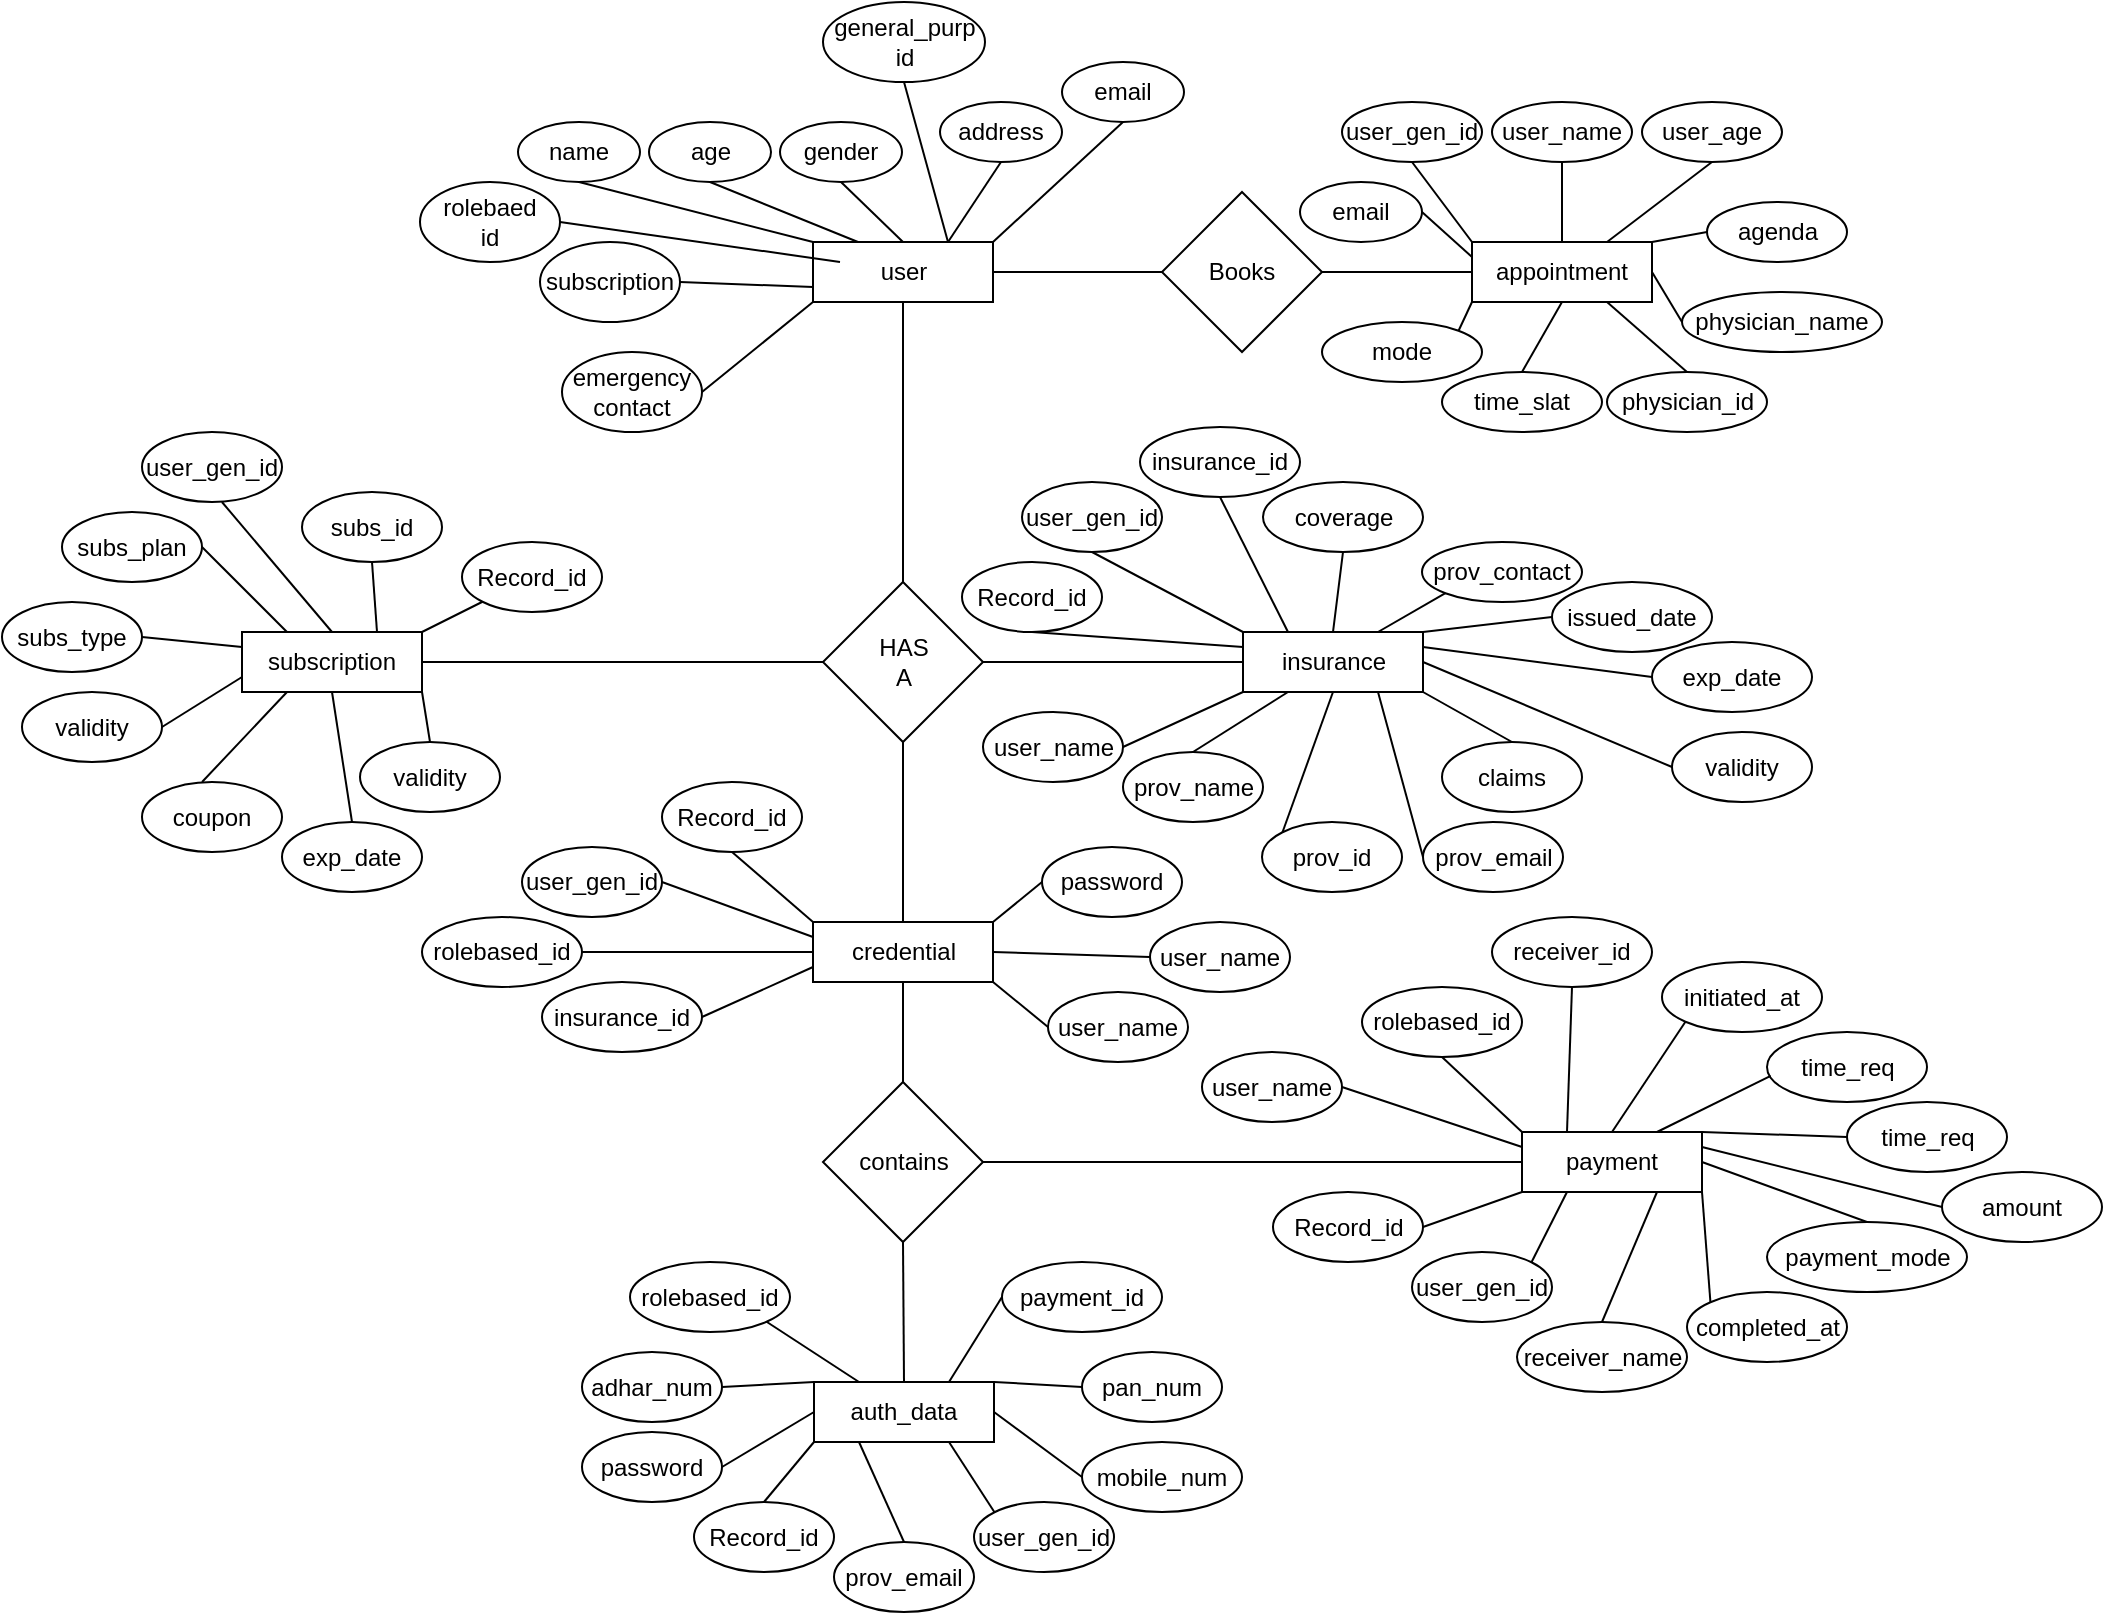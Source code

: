 <mxfile version="24.9.3">
  <diagram name="Page-1" id="wnFLdRmqYCi8qRwHGo1O">
    <mxGraphModel dx="367" dy="197" grid="1" gridSize="10" guides="1" tooltips="1" connect="1" arrows="1" fold="1" page="1" pageScale="1" pageWidth="2339" pageHeight="3300" math="0" shadow="0">
      <root>
        <mxCell id="0" />
        <mxCell id="1" parent="0" />
        <mxCell id="6a3Cd45cJa1MGzQEdIav-1" value="user" style="rounded=0;whiteSpace=wrap;html=1;" parent="1" vertex="1">
          <mxGeometry x="1035.5" y="480" width="90" height="30" as="geometry" />
        </mxCell>
        <mxCell id="6a3Cd45cJa1MGzQEdIav-2" value="credential" style="rounded=0;whiteSpace=wrap;html=1;" parent="1" vertex="1">
          <mxGeometry x="1035.5" y="820" width="90" height="30" as="geometry" />
        </mxCell>
        <mxCell id="6a3Cd45cJa1MGzQEdIav-3" value="insurance" style="rounded=0;whiteSpace=wrap;html=1;" parent="1" vertex="1">
          <mxGeometry x="1250.5" y="675" width="90" height="30" as="geometry" />
        </mxCell>
        <mxCell id="6a3Cd45cJa1MGzQEdIav-4" value="subscription" style="rounded=0;whiteSpace=wrap;html=1;" parent="1" vertex="1">
          <mxGeometry x="750" y="675" width="90" height="30" as="geometry" />
        </mxCell>
        <mxCell id="6a3Cd45cJa1MGzQEdIav-6" value="auth_data" style="rounded=0;whiteSpace=wrap;html=1;" parent="1" vertex="1">
          <mxGeometry x="1036" y="1050" width="90" height="30" as="geometry" />
        </mxCell>
        <mxCell id="6a3Cd45cJa1MGzQEdIav-11" value="appointment" style="rounded=0;whiteSpace=wrap;html=1;" parent="1" vertex="1">
          <mxGeometry x="1365" y="480" width="90" height="30" as="geometry" />
        </mxCell>
        <mxCell id="6a3Cd45cJa1MGzQEdIav-13" value="payment" style="rounded=0;whiteSpace=wrap;html=1;" parent="1" vertex="1">
          <mxGeometry x="1390" y="925" width="90" height="30" as="geometry" />
        </mxCell>
        <mxCell id="6a3Cd45cJa1MGzQEdIav-20" value="name" style="ellipse;whiteSpace=wrap;html=1;" parent="1" vertex="1">
          <mxGeometry x="888" y="420" width="61" height="30" as="geometry" />
        </mxCell>
        <mxCell id="6a3Cd45cJa1MGzQEdIav-21" value="age" style="ellipse;whiteSpace=wrap;html=1;" parent="1" vertex="1">
          <mxGeometry x="953.5" y="420" width="61" height="30" as="geometry" />
        </mxCell>
        <mxCell id="6a3Cd45cJa1MGzQEdIav-22" value="gender" style="ellipse;whiteSpace=wrap;html=1;" parent="1" vertex="1">
          <mxGeometry x="1019" y="420" width="61" height="30" as="geometry" />
        </mxCell>
        <mxCell id="6a3Cd45cJa1MGzQEdIav-23" value="address" style="ellipse;whiteSpace=wrap;html=1;" parent="1" vertex="1">
          <mxGeometry x="1099" y="410" width="61" height="30" as="geometry" />
        </mxCell>
        <mxCell id="6a3Cd45cJa1MGzQEdIav-24" value="" style="endArrow=none;html=1;rounded=0;entryX=0.5;entryY=1;entryDx=0;entryDy=0;exitX=0;exitY=0;exitDx=0;exitDy=0;" parent="1" source="6a3Cd45cJa1MGzQEdIav-1" target="6a3Cd45cJa1MGzQEdIav-20" edge="1">
          <mxGeometry width="50" height="50" relative="1" as="geometry">
            <mxPoint x="959" y="480" as="sourcePoint" />
            <mxPoint x="1009" y="430" as="targetPoint" />
          </mxGeometry>
        </mxCell>
        <mxCell id="6a3Cd45cJa1MGzQEdIav-25" value="" style="endArrow=none;html=1;rounded=0;entryX=0.5;entryY=1;entryDx=0;entryDy=0;exitX=0.25;exitY=0;exitDx=0;exitDy=0;" parent="1" source="6a3Cd45cJa1MGzQEdIav-1" target="6a3Cd45cJa1MGzQEdIav-21" edge="1">
          <mxGeometry width="50" height="50" relative="1" as="geometry">
            <mxPoint x="1059" y="490" as="sourcePoint" />
            <mxPoint x="970" y="410" as="targetPoint" />
          </mxGeometry>
        </mxCell>
        <mxCell id="6a3Cd45cJa1MGzQEdIav-26" value="" style="endArrow=none;html=1;rounded=0;entryX=0.5;entryY=1;entryDx=0;entryDy=0;exitX=0.5;exitY=0;exitDx=0;exitDy=0;" parent="1" source="6a3Cd45cJa1MGzQEdIav-1" target="6a3Cd45cJa1MGzQEdIav-22" edge="1">
          <mxGeometry width="50" height="50" relative="1" as="geometry">
            <mxPoint x="1082" y="490" as="sourcePoint" />
            <mxPoint x="1040" y="410" as="targetPoint" />
          </mxGeometry>
        </mxCell>
        <mxCell id="6a3Cd45cJa1MGzQEdIav-27" value="" style="endArrow=none;html=1;rounded=0;entryX=0.5;entryY=1;entryDx=0;entryDy=0;exitX=0.75;exitY=0;exitDx=0;exitDy=0;" parent="1" source="6a3Cd45cJa1MGzQEdIav-1" target="6a3Cd45cJa1MGzQEdIav-23" edge="1">
          <mxGeometry width="50" height="50" relative="1" as="geometry">
            <mxPoint x="1104" y="490" as="sourcePoint" />
            <mxPoint x="1110" y="410" as="targetPoint" />
          </mxGeometry>
        </mxCell>
        <mxCell id="6a3Cd45cJa1MGzQEdIav-28" value="email" style="ellipse;whiteSpace=wrap;html=1;" parent="1" vertex="1">
          <mxGeometry x="1160" y="390" width="61" height="30" as="geometry" />
        </mxCell>
        <mxCell id="6a3Cd45cJa1MGzQEdIav-29" value="" style="endArrow=none;html=1;rounded=0;entryX=0.5;entryY=1;entryDx=0;entryDy=0;exitX=1;exitY=0;exitDx=0;exitDy=0;" parent="1" source="6a3Cd45cJa1MGzQEdIav-1" target="6a3Cd45cJa1MGzQEdIav-28" edge="1">
          <mxGeometry width="50" height="50" relative="1" as="geometry">
            <mxPoint x="1127" y="490" as="sourcePoint" />
            <mxPoint x="1180" y="410" as="targetPoint" />
          </mxGeometry>
        </mxCell>
        <mxCell id="6a3Cd45cJa1MGzQEdIav-30" value="rolebaed&lt;div&gt;id&lt;/div&gt;" style="ellipse;whiteSpace=wrap;html=1;" parent="1" vertex="1">
          <mxGeometry x="839" y="450" width="70" height="40" as="geometry" />
        </mxCell>
        <mxCell id="6a3Cd45cJa1MGzQEdIav-31" value="" style="endArrow=none;html=1;rounded=0;entryX=1;entryY=0.5;entryDx=0;entryDy=0;" parent="1" target="6a3Cd45cJa1MGzQEdIav-30" edge="1">
          <mxGeometry width="50" height="50" relative="1" as="geometry">
            <mxPoint x="1049" y="490" as="sourcePoint" />
            <mxPoint x="1010" y="480" as="targetPoint" />
          </mxGeometry>
        </mxCell>
        <mxCell id="6a3Cd45cJa1MGzQEdIav-32" value="subscription" style="ellipse;whiteSpace=wrap;html=1;" parent="1" vertex="1">
          <mxGeometry x="899" y="480" width="70" height="40" as="geometry" />
        </mxCell>
        <mxCell id="6a3Cd45cJa1MGzQEdIav-34" value="" style="endArrow=none;html=1;rounded=0;entryX=1;entryY=0.5;entryDx=0;entryDy=0;exitX=0;exitY=0.75;exitDx=0;exitDy=0;" parent="1" source="6a3Cd45cJa1MGzQEdIav-1" target="6a3Cd45cJa1MGzQEdIav-32" edge="1">
          <mxGeometry width="50" height="50" relative="1" as="geometry">
            <mxPoint x="1059" y="500" as="sourcePoint" />
            <mxPoint x="999" y="500" as="targetPoint" />
          </mxGeometry>
        </mxCell>
        <mxCell id="6a3Cd45cJa1MGzQEdIav-35" value="emergency&lt;div&gt;contact&lt;/div&gt;" style="ellipse;whiteSpace=wrap;html=1;" parent="1" vertex="1">
          <mxGeometry x="910" y="535" width="70" height="40" as="geometry" />
        </mxCell>
        <mxCell id="6a3Cd45cJa1MGzQEdIav-36" value="" style="endArrow=none;html=1;rounded=0;entryX=1;entryY=0.5;entryDx=0;entryDy=0;exitX=0;exitY=1;exitDx=0;exitDy=0;" parent="1" source="6a3Cd45cJa1MGzQEdIav-1" target="6a3Cd45cJa1MGzQEdIav-35" edge="1">
          <mxGeometry width="50" height="50" relative="1" as="geometry">
            <mxPoint x="1050" y="603" as="sourcePoint" />
            <mxPoint x="980" y="640" as="targetPoint" />
          </mxGeometry>
        </mxCell>
        <mxCell id="6a3Cd45cJa1MGzQEdIav-37" value="general_purp&lt;div&gt;id&lt;/div&gt;" style="ellipse;whiteSpace=wrap;html=1;" parent="1" vertex="1">
          <mxGeometry x="1040.5" y="360" width="81" height="40" as="geometry" />
        </mxCell>
        <mxCell id="6a3Cd45cJa1MGzQEdIav-38" value="" style="endArrow=none;html=1;rounded=0;entryX=0.5;entryY=1;entryDx=0;entryDy=0;exitX=0.75;exitY=0;exitDx=0;exitDy=0;" parent="1" source="6a3Cd45cJa1MGzQEdIav-1" target="6a3Cd45cJa1MGzQEdIav-37" edge="1">
          <mxGeometry width="50" height="50" relative="1" as="geometry">
            <mxPoint x="1127" y="490" as="sourcePoint" />
            <mxPoint x="1188" y="380" as="targetPoint" />
          </mxGeometry>
        </mxCell>
        <mxCell id="Si1KO3qxatz9HyINxb4g-1" value="HAS&lt;div&gt;A&lt;/div&gt;" style="rhombus;whiteSpace=wrap;html=1;" parent="1" vertex="1">
          <mxGeometry x="1040.5" y="650" width="80" height="80" as="geometry" />
        </mxCell>
        <mxCell id="Si1KO3qxatz9HyINxb4g-3" value="" style="endArrow=none;html=1;rounded=0;entryX=0.5;entryY=0;entryDx=0;entryDy=0;exitX=0.5;exitY=1;exitDx=0;exitDy=0;" parent="1" source="6a3Cd45cJa1MGzQEdIav-1" target="Si1KO3qxatz9HyINxb4g-1" edge="1">
          <mxGeometry width="50" height="50" relative="1" as="geometry">
            <mxPoint x="1050" y="610" as="sourcePoint" />
            <mxPoint x="1020" y="640" as="targetPoint" />
          </mxGeometry>
        </mxCell>
        <mxCell id="Si1KO3qxatz9HyINxb4g-5" value="" style="endArrow=none;html=1;rounded=0;exitX=0.5;exitY=1;exitDx=0;exitDy=0;entryX=0.5;entryY=0;entryDx=0;entryDy=0;" parent="1" source="Si1KO3qxatz9HyINxb4g-1" target="6a3Cd45cJa1MGzQEdIav-2" edge="1">
          <mxGeometry width="50" height="50" relative="1" as="geometry">
            <mxPoint x="1091" y="610" as="sourcePoint" />
            <mxPoint x="1091" y="740" as="targetPoint" />
          </mxGeometry>
        </mxCell>
        <mxCell id="Si1KO3qxatz9HyINxb4g-6" value="Record_id" style="ellipse;whiteSpace=wrap;html=1;" parent="1" vertex="1">
          <mxGeometry x="960" y="750" width="70" height="35" as="geometry" />
        </mxCell>
        <mxCell id="Si1KO3qxatz9HyINxb4g-7" value="user_gen_id" style="ellipse;whiteSpace=wrap;html=1;" parent="1" vertex="1">
          <mxGeometry x="890" y="782.5" width="70" height="35" as="geometry" />
        </mxCell>
        <mxCell id="Si1KO3qxatz9HyINxb4g-8" value="rolebased_id" style="ellipse;whiteSpace=wrap;html=1;" parent="1" vertex="1">
          <mxGeometry x="840" y="817.5" width="80" height="35" as="geometry" />
        </mxCell>
        <mxCell id="Si1KO3qxatz9HyINxb4g-9" value="insurance_id" style="ellipse;whiteSpace=wrap;html=1;" parent="1" vertex="1">
          <mxGeometry x="900" y="850" width="80" height="35" as="geometry" />
        </mxCell>
        <mxCell id="Si1KO3qxatz9HyINxb4g-10" value="" style="endArrow=none;html=1;rounded=0;exitX=0;exitY=0;exitDx=0;exitDy=0;entryX=0.5;entryY=1;entryDx=0;entryDy=0;" parent="1" source="6a3Cd45cJa1MGzQEdIav-2" target="Si1KO3qxatz9HyINxb4g-6" edge="1">
          <mxGeometry width="50" height="50" relative="1" as="geometry">
            <mxPoint x="1000" y="780" as="sourcePoint" />
            <mxPoint x="1000" y="750" as="targetPoint" />
          </mxGeometry>
        </mxCell>
        <mxCell id="Si1KO3qxatz9HyINxb4g-11" value="" style="endArrow=none;html=1;rounded=0;entryX=1;entryY=0.5;entryDx=0;entryDy=0;exitX=0;exitY=0.25;exitDx=0;exitDy=0;" parent="1" source="6a3Cd45cJa1MGzQEdIav-2" target="Si1KO3qxatz9HyINxb4g-7" edge="1">
          <mxGeometry width="50" height="50" relative="1" as="geometry">
            <mxPoint x="1030" y="800" as="sourcePoint" />
            <mxPoint x="970" y="753" as="targetPoint" />
          </mxGeometry>
        </mxCell>
        <mxCell id="Si1KO3qxatz9HyINxb4g-12" value="" style="endArrow=none;html=1;rounded=0;entryX=1;entryY=0.5;entryDx=0;entryDy=0;exitX=0;exitY=0.5;exitDx=0;exitDy=0;" parent="1" source="6a3Cd45cJa1MGzQEdIav-2" target="Si1KO3qxatz9HyINxb4g-8" edge="1">
          <mxGeometry width="50" height="50" relative="1" as="geometry">
            <mxPoint x="1046" y="808" as="sourcePoint" />
            <mxPoint x="970" y="798" as="targetPoint" />
          </mxGeometry>
        </mxCell>
        <mxCell id="Si1KO3qxatz9HyINxb4g-13" value="" style="endArrow=none;html=1;rounded=0;entryX=1;entryY=0.5;entryDx=0;entryDy=0;exitX=0;exitY=0.75;exitDx=0;exitDy=0;" parent="1" source="6a3Cd45cJa1MGzQEdIav-2" target="Si1KO3qxatz9HyINxb4g-9" edge="1">
          <mxGeometry width="50" height="50" relative="1" as="geometry">
            <mxPoint x="1046" y="815" as="sourcePoint" />
            <mxPoint x="980" y="848" as="targetPoint" />
          </mxGeometry>
        </mxCell>
        <mxCell id="Si1KO3qxatz9HyINxb4g-14" value="password" style="ellipse;whiteSpace=wrap;html=1;" parent="1" vertex="1">
          <mxGeometry x="1150" y="782.5" width="70" height="35" as="geometry" />
        </mxCell>
        <mxCell id="Si1KO3qxatz9HyINxb4g-16" value="user_name" style="ellipse;whiteSpace=wrap;html=1;" parent="1" vertex="1">
          <mxGeometry x="1204" y="820" width="70" height="35" as="geometry" />
        </mxCell>
        <mxCell id="Si1KO3qxatz9HyINxb4g-17" value="" style="endArrow=none;html=1;rounded=0;exitX=0;exitY=0.5;exitDx=0;exitDy=0;entryX=1;entryY=0.5;entryDx=0;entryDy=0;" parent="1" source="Si1KO3qxatz9HyINxb4g-16" target="6a3Cd45cJa1MGzQEdIav-2" edge="1">
          <mxGeometry width="50" height="50" relative="1" as="geometry">
            <mxPoint x="1190" y="801" as="sourcePoint" />
            <mxPoint x="1140" y="850" as="targetPoint" />
          </mxGeometry>
        </mxCell>
        <mxCell id="Si1KO3qxatz9HyINxb4g-18" value="user_name" style="ellipse;whiteSpace=wrap;html=1;" parent="1" vertex="1">
          <mxGeometry x="1153" y="855" width="70" height="35" as="geometry" />
        </mxCell>
        <mxCell id="Si1KO3qxatz9HyINxb4g-19" value="" style="endArrow=none;html=1;rounded=0;exitX=0;exitY=0.5;exitDx=0;exitDy=0;entryX=1;entryY=1;entryDx=0;entryDy=0;" parent="1" source="Si1KO3qxatz9HyINxb4g-18" target="6a3Cd45cJa1MGzQEdIav-2" edge="1">
          <mxGeometry width="50" height="50" relative="1" as="geometry">
            <mxPoint x="1184" y="833" as="sourcePoint" />
            <mxPoint x="1120" y="850" as="targetPoint" />
          </mxGeometry>
        </mxCell>
        <mxCell id="Si1KO3qxatz9HyINxb4g-20" value="" style="endArrow=none;html=1;rounded=0;exitX=0;exitY=0.5;exitDx=0;exitDy=0;entryX=1;entryY=0.5;entryDx=0;entryDy=0;" parent="1" source="6a3Cd45cJa1MGzQEdIav-3" target="Si1KO3qxatz9HyINxb4g-1" edge="1">
          <mxGeometry width="50" height="50" relative="1" as="geometry">
            <mxPoint x="1171" y="781" as="sourcePoint" />
            <mxPoint x="1136" y="800" as="targetPoint" />
          </mxGeometry>
        </mxCell>
        <mxCell id="Si1KO3qxatz9HyINxb4g-21" value="" style="endArrow=none;html=1;rounded=0;exitX=0;exitY=0.5;exitDx=0;exitDy=0;entryX=1;entryY=0;entryDx=0;entryDy=0;" parent="1" source="Si1KO3qxatz9HyINxb4g-14" target="6a3Cd45cJa1MGzQEdIav-2" edge="1">
          <mxGeometry width="50" height="50" relative="1" as="geometry">
            <mxPoint x="1198" y="848" as="sourcePoint" />
            <mxPoint x="1140" y="835" as="targetPoint" />
          </mxGeometry>
        </mxCell>
        <mxCell id="Si1KO3qxatz9HyINxb4g-22" value="Record_id" style="ellipse;whiteSpace=wrap;html=1;" parent="1" vertex="1">
          <mxGeometry x="1110" y="640" width="70" height="35" as="geometry" />
        </mxCell>
        <mxCell id="Si1KO3qxatz9HyINxb4g-23" value="user_gen_id" style="ellipse;whiteSpace=wrap;html=1;" parent="1" vertex="1">
          <mxGeometry x="1140" y="600" width="70" height="35" as="geometry" />
        </mxCell>
        <mxCell id="Si1KO3qxatz9HyINxb4g-24" value="insurance_id" style="ellipse;whiteSpace=wrap;html=1;" parent="1" vertex="1">
          <mxGeometry x="1199" y="572.5" width="80" height="35" as="geometry" />
        </mxCell>
        <mxCell id="Si1KO3qxatz9HyINxb4g-25" value="" style="endArrow=none;html=1;rounded=0;exitX=0;exitY=0.25;exitDx=0;exitDy=0;entryX=0.5;entryY=1;entryDx=0;entryDy=0;" parent="1" source="6a3Cd45cJa1MGzQEdIav-3" target="Si1KO3qxatz9HyINxb4g-22" edge="1">
          <mxGeometry width="50" height="50" relative="1" as="geometry">
            <mxPoint x="1210" y="700" as="sourcePoint" />
            <mxPoint x="1131" y="700" as="targetPoint" />
          </mxGeometry>
        </mxCell>
        <mxCell id="Si1KO3qxatz9HyINxb4g-26" value="" style="endArrow=none;html=1;rounded=0;exitX=0;exitY=0;exitDx=0;exitDy=0;entryX=0.5;entryY=1;entryDx=0;entryDy=0;" parent="1" source="6a3Cd45cJa1MGzQEdIav-3" target="Si1KO3qxatz9HyINxb4g-23" edge="1">
          <mxGeometry width="50" height="50" relative="1" as="geometry">
            <mxPoint x="1210" y="685" as="sourcePoint" />
            <mxPoint x="1175" y="658" as="targetPoint" />
          </mxGeometry>
        </mxCell>
        <mxCell id="Si1KO3qxatz9HyINxb4g-27" value="" style="endArrow=none;html=1;rounded=0;exitX=0.25;exitY=0;exitDx=0;exitDy=0;entryX=0.5;entryY=1;entryDx=0;entryDy=0;" parent="1" source="6a3Cd45cJa1MGzQEdIav-3" target="Si1KO3qxatz9HyINxb4g-24" edge="1">
          <mxGeometry width="50" height="50" relative="1" as="geometry">
            <mxPoint x="1233" y="685" as="sourcePoint" />
            <mxPoint x="1225" y="625" as="targetPoint" />
          </mxGeometry>
        </mxCell>
        <mxCell id="Si1KO3qxatz9HyINxb4g-28" value="user_name" style="ellipse;whiteSpace=wrap;html=1;" parent="1" vertex="1">
          <mxGeometry x="1120.5" y="715" width="70" height="35" as="geometry" />
        </mxCell>
        <mxCell id="Si1KO3qxatz9HyINxb4g-29" value="" style="endArrow=none;html=1;rounded=0;exitX=1;exitY=0.5;exitDx=0;exitDy=0;entryX=0;entryY=1;entryDx=0;entryDy=0;" parent="1" source="Si1KO3qxatz9HyINxb4g-28" target="6a3Cd45cJa1MGzQEdIav-3" edge="1">
          <mxGeometry width="50" height="50" relative="1" as="geometry">
            <mxPoint x="1255" y="685" as="sourcePoint" />
            <mxPoint x="1289" y="595" as="targetPoint" />
          </mxGeometry>
        </mxCell>
        <mxCell id="Si1KO3qxatz9HyINxb4g-30" value="prov_name" style="ellipse;whiteSpace=wrap;html=1;" parent="1" vertex="1">
          <mxGeometry x="1190.5" y="735" width="70" height="35" as="geometry" />
        </mxCell>
        <mxCell id="Si1KO3qxatz9HyINxb4g-31" value="prov_id" style="ellipse;whiteSpace=wrap;html=1;" parent="1" vertex="1">
          <mxGeometry x="1260" y="770" width="70" height="35" as="geometry" />
        </mxCell>
        <mxCell id="Si1KO3qxatz9HyINxb4g-32" value="" style="endArrow=none;html=1;rounded=0;exitX=0.5;exitY=0;exitDx=0;exitDy=0;entryX=0.25;entryY=1;entryDx=0;entryDy=0;" parent="1" source="Si1KO3qxatz9HyINxb4g-30" target="6a3Cd45cJa1MGzQEdIav-3" edge="1">
          <mxGeometry width="50" height="50" relative="1" as="geometry">
            <mxPoint x="1201" y="743" as="sourcePoint" />
            <mxPoint x="1210" y="715" as="targetPoint" />
          </mxGeometry>
        </mxCell>
        <mxCell id="Si1KO3qxatz9HyINxb4g-33" value="" style="endArrow=none;html=1;rounded=0;exitX=0;exitY=0;exitDx=0;exitDy=0;entryX=0.5;entryY=1;entryDx=0;entryDy=0;" parent="1" source="Si1KO3qxatz9HyINxb4g-31" target="6a3Cd45cJa1MGzQEdIav-3" edge="1">
          <mxGeometry width="50" height="50" relative="1" as="geometry">
            <mxPoint x="1236" y="745" as="sourcePoint" />
            <mxPoint x="1233" y="715" as="targetPoint" />
          </mxGeometry>
        </mxCell>
        <mxCell id="Si1KO3qxatz9HyINxb4g-34" value="coverage" style="ellipse;whiteSpace=wrap;html=1;" parent="1" vertex="1">
          <mxGeometry x="1260.5" y="600" width="80" height="35" as="geometry" />
        </mxCell>
        <mxCell id="Si1KO3qxatz9HyINxb4g-35" value="" style="endArrow=none;html=1;rounded=0;exitX=0.5;exitY=0;exitDx=0;exitDy=0;entryX=0.5;entryY=1;entryDx=0;entryDy=0;" parent="1" source="6a3Cd45cJa1MGzQEdIav-3" target="Si1KO3qxatz9HyINxb4g-34" edge="1">
          <mxGeometry width="50" height="50" relative="1" as="geometry">
            <mxPoint x="1255" y="685" as="sourcePoint" />
            <mxPoint x="1289" y="595" as="targetPoint" />
          </mxGeometry>
        </mxCell>
        <mxCell id="Si1KO3qxatz9HyINxb4g-36" value="prov_contact" style="ellipse;whiteSpace=wrap;html=1;" parent="1" vertex="1">
          <mxGeometry x="1340" y="630" width="80" height="30" as="geometry" />
        </mxCell>
        <mxCell id="Si1KO3qxatz9HyINxb4g-37" value="" style="endArrow=none;html=1;rounded=0;exitX=0.75;exitY=0;exitDx=0;exitDy=0;entryX=0;entryY=1;entryDx=0;entryDy=0;" parent="1" source="6a3Cd45cJa1MGzQEdIav-3" target="Si1KO3qxatz9HyINxb4g-36" edge="1">
          <mxGeometry width="50" height="50" relative="1" as="geometry">
            <mxPoint x="1278" y="685" as="sourcePoint" />
            <mxPoint x="1331" y="625" as="targetPoint" />
          </mxGeometry>
        </mxCell>
        <mxCell id="Si1KO3qxatz9HyINxb4g-38" value="prov_email" style="ellipse;whiteSpace=wrap;html=1;" parent="1" vertex="1">
          <mxGeometry x="1340.5" y="770" width="70" height="35" as="geometry" />
        </mxCell>
        <mxCell id="Si1KO3qxatz9HyINxb4g-39" value="" style="endArrow=none;html=1;rounded=0;exitX=0.75;exitY=1;exitDx=0;exitDy=0;entryX=0;entryY=0.5;entryDx=0;entryDy=0;" parent="1" source="6a3Cd45cJa1MGzQEdIav-3" target="Si1KO3qxatz9HyINxb4g-38" edge="1">
          <mxGeometry width="50" height="50" relative="1" as="geometry">
            <mxPoint x="1300" y="685" as="sourcePoint" />
            <mxPoint x="1340" y="653" as="targetPoint" />
          </mxGeometry>
        </mxCell>
        <mxCell id="Si1KO3qxatz9HyINxb4g-40" value="issued_date" style="ellipse;whiteSpace=wrap;html=1;" parent="1" vertex="1">
          <mxGeometry x="1405" y="650" width="80" height="35" as="geometry" />
        </mxCell>
        <mxCell id="Si1KO3qxatz9HyINxb4g-41" value="exp_date" style="ellipse;whiteSpace=wrap;html=1;" parent="1" vertex="1">
          <mxGeometry x="1455" y="680" width="80" height="35" as="geometry" />
        </mxCell>
        <mxCell id="Si1KO3qxatz9HyINxb4g-42" value="" style="endArrow=none;html=1;rounded=0;exitX=1;exitY=0;exitDx=0;exitDy=0;entryX=0;entryY=0.5;entryDx=0;entryDy=0;" parent="1" source="6a3Cd45cJa1MGzQEdIav-3" target="Si1KO3qxatz9HyINxb4g-40" edge="1">
          <mxGeometry width="50" height="50" relative="1" as="geometry">
            <mxPoint x="1328" y="685" as="sourcePoint" />
            <mxPoint x="1340" y="653" as="targetPoint" />
          </mxGeometry>
        </mxCell>
        <mxCell id="Si1KO3qxatz9HyINxb4g-43" value="" style="endArrow=none;html=1;rounded=0;exitX=1;exitY=0.25;exitDx=0;exitDy=0;entryX=0;entryY=0.5;entryDx=0;entryDy=0;" parent="1" source="6a3Cd45cJa1MGzQEdIav-3" target="Si1KO3qxatz9HyINxb4g-41" edge="1">
          <mxGeometry width="50" height="50" relative="1" as="geometry">
            <mxPoint x="1351" y="685" as="sourcePoint" />
            <mxPoint x="1410" y="678" as="targetPoint" />
          </mxGeometry>
        </mxCell>
        <mxCell id="Si1KO3qxatz9HyINxb4g-44" value="validity" style="ellipse;whiteSpace=wrap;html=1;" parent="1" vertex="1">
          <mxGeometry x="1465" y="725" width="70" height="35" as="geometry" />
        </mxCell>
        <mxCell id="Si1KO3qxatz9HyINxb4g-45" value="" style="endArrow=none;html=1;rounded=0;exitX=1;exitY=0.5;exitDx=0;exitDy=0;entryX=0;entryY=0.5;entryDx=0;entryDy=0;" parent="1" source="6a3Cd45cJa1MGzQEdIav-3" target="Si1KO3qxatz9HyINxb4g-44" edge="1">
          <mxGeometry width="50" height="50" relative="1" as="geometry">
            <mxPoint x="1351" y="693" as="sourcePoint" />
            <mxPoint x="1465" y="708" as="targetPoint" />
          </mxGeometry>
        </mxCell>
        <mxCell id="Si1KO3qxatz9HyINxb4g-46" value="claims" style="ellipse;whiteSpace=wrap;html=1;" parent="1" vertex="1">
          <mxGeometry x="1350" y="730" width="70" height="35" as="geometry" />
        </mxCell>
        <mxCell id="Si1KO3qxatz9HyINxb4g-47" value="" style="endArrow=none;html=1;rounded=0;exitX=1;exitY=1;exitDx=0;exitDy=0;entryX=0.5;entryY=0;entryDx=0;entryDy=0;" parent="1" source="6a3Cd45cJa1MGzQEdIav-3" target="Si1KO3qxatz9HyINxb4g-46" edge="1">
          <mxGeometry width="50" height="50" relative="1" as="geometry">
            <mxPoint x="1351" y="700" as="sourcePoint" />
            <mxPoint x="1475" y="753" as="targetPoint" />
          </mxGeometry>
        </mxCell>
        <mxCell id="Si1KO3qxatz9HyINxb4g-48" value="" style="endArrow=none;html=1;rounded=0;exitX=1;exitY=0.5;exitDx=0;exitDy=0;entryX=0;entryY=0.5;entryDx=0;entryDy=0;" parent="1" source="6a3Cd45cJa1MGzQEdIav-4" target="Si1KO3qxatz9HyINxb4g-1" edge="1">
          <mxGeometry width="50" height="50" relative="1" as="geometry">
            <mxPoint x="1091" y="740" as="sourcePoint" />
            <mxPoint x="1040" y="700" as="targetPoint" />
          </mxGeometry>
        </mxCell>
        <mxCell id="Si1KO3qxatz9HyINxb4g-49" value="Record_id" style="ellipse;whiteSpace=wrap;html=1;" parent="1" vertex="1">
          <mxGeometry x="860" y="630" width="70" height="35" as="geometry" />
        </mxCell>
        <mxCell id="Si1KO3qxatz9HyINxb4g-50" value="" style="endArrow=none;html=1;rounded=0;entryX=1;entryY=0;entryDx=0;entryDy=0;exitX=0;exitY=1;exitDx=0;exitDy=0;" parent="1" source="Si1KO3qxatz9HyINxb4g-49" target="6a3Cd45cJa1MGzQEdIav-4" edge="1">
          <mxGeometry width="50" height="50" relative="1" as="geometry">
            <mxPoint x="1046" y="610" as="sourcePoint" />
            <mxPoint x="1020" y="640" as="targetPoint" />
          </mxGeometry>
        </mxCell>
        <mxCell id="Si1KO3qxatz9HyINxb4g-51" value="subs_id" style="ellipse;whiteSpace=wrap;html=1;" parent="1" vertex="1">
          <mxGeometry x="780" y="605" width="70" height="35" as="geometry" />
        </mxCell>
        <mxCell id="Si1KO3qxatz9HyINxb4g-52" value="" style="endArrow=none;html=1;rounded=0;entryX=0.75;entryY=0;entryDx=0;entryDy=0;exitX=0.5;exitY=1;exitDx=0;exitDy=0;" parent="1" source="Si1KO3qxatz9HyINxb4g-51" target="6a3Cd45cJa1MGzQEdIav-4" edge="1">
          <mxGeometry width="50" height="50" relative="1" as="geometry">
            <mxPoint x="880" y="670" as="sourcePoint" />
            <mxPoint x="850" y="685" as="targetPoint" />
          </mxGeometry>
        </mxCell>
        <mxCell id="Si1KO3qxatz9HyINxb4g-53" value="user_gen_id" style="ellipse;whiteSpace=wrap;html=1;" parent="1" vertex="1">
          <mxGeometry x="700" y="575" width="70" height="35" as="geometry" />
        </mxCell>
        <mxCell id="Si1KO3qxatz9HyINxb4g-54" value="" style="endArrow=none;html=1;rounded=0;entryX=0.5;entryY=0;entryDx=0;entryDy=0;exitX=0.571;exitY=1;exitDx=0;exitDy=0;exitPerimeter=0;" parent="1" source="Si1KO3qxatz9HyINxb4g-53" target="6a3Cd45cJa1MGzQEdIav-4" edge="1">
          <mxGeometry width="50" height="50" relative="1" as="geometry">
            <mxPoint x="825" y="650" as="sourcePoint" />
            <mxPoint x="828" y="685" as="targetPoint" />
          </mxGeometry>
        </mxCell>
        <mxCell id="Si1KO3qxatz9HyINxb4g-55" value="subs_plan" style="ellipse;whiteSpace=wrap;html=1;" parent="1" vertex="1">
          <mxGeometry x="660" y="615" width="70" height="35" as="geometry" />
        </mxCell>
        <mxCell id="Si1KO3qxatz9HyINxb4g-56" value="" style="endArrow=none;html=1;rounded=0;entryX=0.25;entryY=0;entryDx=0;entryDy=0;exitX=1;exitY=0.5;exitDx=0;exitDy=0;" parent="1" source="Si1KO3qxatz9HyINxb4g-55" target="6a3Cd45cJa1MGzQEdIav-4" edge="1">
          <mxGeometry width="50" height="50" relative="1" as="geometry">
            <mxPoint x="750" y="620" as="sourcePoint" />
            <mxPoint x="805" y="685" as="targetPoint" />
          </mxGeometry>
        </mxCell>
        <mxCell id="Si1KO3qxatz9HyINxb4g-57" value="subs_type" style="ellipse;whiteSpace=wrap;html=1;" parent="1" vertex="1">
          <mxGeometry x="630" y="660" width="70" height="35" as="geometry" />
        </mxCell>
        <mxCell id="Si1KO3qxatz9HyINxb4g-58" value="" style="endArrow=none;html=1;rounded=0;exitX=1;exitY=0.5;exitDx=0;exitDy=0;entryX=0;entryY=0.25;entryDx=0;entryDy=0;" parent="1" source="Si1KO3qxatz9HyINxb4g-57" target="6a3Cd45cJa1MGzQEdIav-4" edge="1">
          <mxGeometry width="50" height="50" relative="1" as="geometry">
            <mxPoint x="730" y="663" as="sourcePoint" />
            <mxPoint x="750" y="690" as="targetPoint" />
          </mxGeometry>
        </mxCell>
        <mxCell id="Si1KO3qxatz9HyINxb4g-59" value="validity" style="ellipse;whiteSpace=wrap;html=1;" parent="1" vertex="1">
          <mxGeometry x="640" y="705" width="70" height="35" as="geometry" />
        </mxCell>
        <mxCell id="Si1KO3qxatz9HyINxb4g-61" value="" style="endArrow=none;html=1;rounded=0;exitX=1;exitY=0.5;exitDx=0;exitDy=0;entryX=0;entryY=0.75;entryDx=0;entryDy=0;" parent="1" source="Si1KO3qxatz9HyINxb4g-59" target="6a3Cd45cJa1MGzQEdIav-4" edge="1">
          <mxGeometry width="50" height="50" relative="1" as="geometry">
            <mxPoint x="720" y="703" as="sourcePoint" />
            <mxPoint x="750" y="700" as="targetPoint" />
          </mxGeometry>
        </mxCell>
        <mxCell id="Si1KO3qxatz9HyINxb4g-62" value="validity" style="ellipse;whiteSpace=wrap;html=1;" parent="1" vertex="1">
          <mxGeometry x="809" y="730" width="70" height="35" as="geometry" />
        </mxCell>
        <mxCell id="Si1KO3qxatz9HyINxb4g-63" value="" style="endArrow=none;html=1;rounded=0;entryX=0.5;entryY=0;entryDx=0;entryDy=0;exitX=1;exitY=1;exitDx=0;exitDy=0;" parent="1" source="6a3Cd45cJa1MGzQEdIav-4" target="Si1KO3qxatz9HyINxb4g-62" edge="1">
          <mxGeometry width="50" height="50" relative="1" as="geometry">
            <mxPoint x="825" y="650" as="sourcePoint" />
            <mxPoint x="828" y="685" as="targetPoint" />
          </mxGeometry>
        </mxCell>
        <mxCell id="Si1KO3qxatz9HyINxb4g-64" value="coupon" style="ellipse;whiteSpace=wrap;html=1;direction=west;" parent="1" vertex="1">
          <mxGeometry x="700" y="750" width="70" height="35" as="geometry" />
        </mxCell>
        <mxCell id="Si1KO3qxatz9HyINxb4g-65" value="" style="endArrow=none;html=1;rounded=0;exitX=0.571;exitY=1;exitDx=0;exitDy=0;entryX=0.25;entryY=1;entryDx=0;entryDy=0;exitPerimeter=0;" parent="1" source="Si1KO3qxatz9HyINxb4g-64" target="6a3Cd45cJa1MGzQEdIav-4" edge="1">
          <mxGeometry width="50" height="50" relative="1" as="geometry">
            <mxPoint x="720" y="733" as="sourcePoint" />
            <mxPoint x="760" y="708" as="targetPoint" />
          </mxGeometry>
        </mxCell>
        <mxCell id="Si1KO3qxatz9HyINxb4g-66" value="exp_date" style="ellipse;whiteSpace=wrap;html=1;direction=west;" parent="1" vertex="1">
          <mxGeometry x="770" y="770" width="70" height="35" as="geometry" />
        </mxCell>
        <mxCell id="Si1KO3qxatz9HyINxb4g-67" value="" style="endArrow=none;html=1;rounded=0;exitX=0.5;exitY=1;exitDx=0;exitDy=0;entryX=0.5;entryY=1;entryDx=0;entryDy=0;" parent="1" source="Si1KO3qxatz9HyINxb4g-66" target="6a3Cd45cJa1MGzQEdIav-4" edge="1">
          <mxGeometry width="50" height="50" relative="1" as="geometry">
            <mxPoint x="740" y="760" as="sourcePoint" />
            <mxPoint x="783" y="715" as="targetPoint" />
          </mxGeometry>
        </mxCell>
        <mxCell id="Si1KO3qxatz9HyINxb4g-68" value="Books" style="rhombus;whiteSpace=wrap;html=1;" parent="1" vertex="1">
          <mxGeometry x="1210" y="455" width="80" height="80" as="geometry" />
        </mxCell>
        <mxCell id="Si1KO3qxatz9HyINxb4g-69" value="" style="endArrow=none;html=1;rounded=0;entryX=0;entryY=0.5;entryDx=0;entryDy=0;exitX=1;exitY=0.5;exitDx=0;exitDy=0;" parent="1" source="6a3Cd45cJa1MGzQEdIav-1" target="Si1KO3qxatz9HyINxb4g-68" edge="1">
          <mxGeometry width="50" height="50" relative="1" as="geometry">
            <mxPoint x="1136" y="490" as="sourcePoint" />
            <mxPoint x="1201" y="430" as="targetPoint" />
          </mxGeometry>
        </mxCell>
        <mxCell id="Si1KO3qxatz9HyINxb4g-70" value="" style="endArrow=none;html=1;rounded=0;entryX=0;entryY=0.5;entryDx=0;entryDy=0;exitX=1;exitY=0.5;exitDx=0;exitDy=0;" parent="1" source="Si1KO3qxatz9HyINxb4g-68" target="6a3Cd45cJa1MGzQEdIav-11" edge="1">
          <mxGeometry width="50" height="50" relative="1" as="geometry">
            <mxPoint x="1136" y="505" as="sourcePoint" />
            <mxPoint x="1220" y="505" as="targetPoint" />
          </mxGeometry>
        </mxCell>
        <mxCell id="Si1KO3qxatz9HyINxb4g-71" value="email" style="ellipse;whiteSpace=wrap;html=1;" parent="1" vertex="1">
          <mxGeometry x="1279" y="450" width="61" height="30" as="geometry" />
        </mxCell>
        <mxCell id="Si1KO3qxatz9HyINxb4g-72" value="" style="endArrow=none;html=1;rounded=0;entryX=0;entryY=0.25;entryDx=0;entryDy=0;exitX=1;exitY=0.5;exitDx=0;exitDy=0;" parent="1" source="Si1KO3qxatz9HyINxb4g-71" target="6a3Cd45cJa1MGzQEdIav-11" edge="1">
          <mxGeometry width="50" height="50" relative="1" as="geometry">
            <mxPoint x="1365" y="435" as="sourcePoint" />
            <mxPoint x="1430" y="375" as="targetPoint" />
          </mxGeometry>
        </mxCell>
        <mxCell id="Si1KO3qxatz9HyINxb4g-73" value="user_gen_id" style="ellipse;whiteSpace=wrap;html=1;" parent="1" vertex="1">
          <mxGeometry x="1300" y="410" width="70" height="30" as="geometry" />
        </mxCell>
        <mxCell id="Si1KO3qxatz9HyINxb4g-74" value="" style="endArrow=none;html=1;rounded=0;entryX=0;entryY=0;entryDx=0;entryDy=0;exitX=0.5;exitY=1;exitDx=0;exitDy=0;" parent="1" source="Si1KO3qxatz9HyINxb4g-73" target="6a3Cd45cJa1MGzQEdIav-11" edge="1">
          <mxGeometry width="50" height="50" relative="1" as="geometry">
            <mxPoint x="1350" y="475" as="sourcePoint" />
            <mxPoint x="1375" y="498" as="targetPoint" />
          </mxGeometry>
        </mxCell>
        <mxCell id="Si1KO3qxatz9HyINxb4g-75" value="user_name" style="ellipse;whiteSpace=wrap;html=1;" parent="1" vertex="1">
          <mxGeometry x="1375" y="410" width="70" height="30" as="geometry" />
        </mxCell>
        <mxCell id="Si1KO3qxatz9HyINxb4g-76" value="user_age" style="ellipse;whiteSpace=wrap;html=1;" parent="1" vertex="1">
          <mxGeometry x="1450" y="410" width="70" height="30" as="geometry" />
        </mxCell>
        <mxCell id="Si1KO3qxatz9HyINxb4g-77" value="" style="endArrow=none;html=1;rounded=0;entryX=0.5;entryY=0;entryDx=0;entryDy=0;exitX=0.5;exitY=1;exitDx=0;exitDy=0;" parent="1" source="Si1KO3qxatz9HyINxb4g-75" target="6a3Cd45cJa1MGzQEdIav-11" edge="1">
          <mxGeometry width="50" height="50" relative="1" as="geometry">
            <mxPoint x="1345" y="450" as="sourcePoint" />
            <mxPoint x="1375" y="490" as="targetPoint" />
          </mxGeometry>
        </mxCell>
        <mxCell id="Si1KO3qxatz9HyINxb4g-78" value="" style="endArrow=none;html=1;rounded=0;entryX=0.75;entryY=0;entryDx=0;entryDy=0;exitX=0.5;exitY=1;exitDx=0;exitDy=0;" parent="1" source="Si1KO3qxatz9HyINxb4g-76" target="6a3Cd45cJa1MGzQEdIav-11" edge="1">
          <mxGeometry width="50" height="50" relative="1" as="geometry">
            <mxPoint x="1420" y="450" as="sourcePoint" />
            <mxPoint x="1420" y="490" as="targetPoint" />
          </mxGeometry>
        </mxCell>
        <mxCell id="TTBG8ATHhAR-_xfXLPtl-1" value="contains" style="rhombus;whiteSpace=wrap;html=1;" vertex="1" parent="1">
          <mxGeometry x="1040.5" y="900" width="80" height="80" as="geometry" />
        </mxCell>
        <mxCell id="TTBG8ATHhAR-_xfXLPtl-2" value="" style="endArrow=none;html=1;rounded=0;entryX=0.5;entryY=0;entryDx=0;entryDy=0;exitX=0.5;exitY=1;exitDx=0;exitDy=0;" edge="1" parent="1" source="6a3Cd45cJa1MGzQEdIav-2" target="TTBG8ATHhAR-_xfXLPtl-1">
          <mxGeometry width="50" height="50" relative="1" as="geometry">
            <mxPoint x="1046" y="853" as="sourcePoint" />
            <mxPoint x="990" y="878" as="targetPoint" />
          </mxGeometry>
        </mxCell>
        <mxCell id="TTBG8ATHhAR-_xfXLPtl-3" value="" style="endArrow=none;html=1;rounded=0;entryX=0.5;entryY=0;entryDx=0;entryDy=0;exitX=0.5;exitY=1;exitDx=0;exitDy=0;" edge="1" parent="1" source="TTBG8ATHhAR-_xfXLPtl-1" target="6a3Cd45cJa1MGzQEdIav-6">
          <mxGeometry width="50" height="50" relative="1" as="geometry">
            <mxPoint x="1091" y="860" as="sourcePoint" />
            <mxPoint x="1091" y="910" as="targetPoint" />
          </mxGeometry>
        </mxCell>
        <mxCell id="TTBG8ATHhAR-_xfXLPtl-4" value="Record_id" style="ellipse;whiteSpace=wrap;html=1;" vertex="1" parent="1">
          <mxGeometry x="976" y="1110" width="70" height="35" as="geometry" />
        </mxCell>
        <mxCell id="TTBG8ATHhAR-_xfXLPtl-5" value="user_gen_id" style="ellipse;whiteSpace=wrap;html=1;" vertex="1" parent="1">
          <mxGeometry x="1116" y="1110" width="70" height="35" as="geometry" />
        </mxCell>
        <mxCell id="TTBG8ATHhAR-_xfXLPtl-6" value="password" style="ellipse;whiteSpace=wrap;html=1;" vertex="1" parent="1">
          <mxGeometry x="920" y="1075" width="70" height="35" as="geometry" />
        </mxCell>
        <mxCell id="TTBG8ATHhAR-_xfXLPtl-7" value="prov_email" style="ellipse;whiteSpace=wrap;html=1;" vertex="1" parent="1">
          <mxGeometry x="1046" y="1130" width="70" height="35" as="geometry" />
        </mxCell>
        <mxCell id="TTBG8ATHhAR-_xfXLPtl-8" value="mobile_num" style="ellipse;whiteSpace=wrap;html=1;" vertex="1" parent="1">
          <mxGeometry x="1170" y="1080" width="80" height="35" as="geometry" />
        </mxCell>
        <mxCell id="TTBG8ATHhAR-_xfXLPtl-9" value="adhar_num" style="ellipse;whiteSpace=wrap;html=1;" vertex="1" parent="1">
          <mxGeometry x="920" y="1035" width="70" height="35" as="geometry" />
        </mxCell>
        <mxCell id="TTBG8ATHhAR-_xfXLPtl-10" value="pan_num" style="ellipse;whiteSpace=wrap;html=1;" vertex="1" parent="1">
          <mxGeometry x="1170" y="1035" width="70" height="35" as="geometry" />
        </mxCell>
        <mxCell id="TTBG8ATHhAR-_xfXLPtl-11" value="rolebased_id" style="ellipse;whiteSpace=wrap;html=1;" vertex="1" parent="1">
          <mxGeometry x="944" y="990" width="80" height="35" as="geometry" />
        </mxCell>
        <mxCell id="TTBG8ATHhAR-_xfXLPtl-12" value="payment_id" style="ellipse;whiteSpace=wrap;html=1;" vertex="1" parent="1">
          <mxGeometry x="1130" y="990" width="80" height="35" as="geometry" />
        </mxCell>
        <mxCell id="TTBG8ATHhAR-_xfXLPtl-13" value="" style="endArrow=none;html=1;rounded=0;entryX=0.25;entryY=0;entryDx=0;entryDy=0;exitX=1;exitY=1;exitDx=0;exitDy=0;" edge="1" parent="1" source="TTBG8ATHhAR-_xfXLPtl-11" target="6a3Cd45cJa1MGzQEdIav-6">
          <mxGeometry width="50" height="50" relative="1" as="geometry">
            <mxPoint x="1091" y="990" as="sourcePoint" />
            <mxPoint x="1091" y="1060" as="targetPoint" />
          </mxGeometry>
        </mxCell>
        <mxCell id="TTBG8ATHhAR-_xfXLPtl-14" value="" style="endArrow=none;html=1;rounded=0;entryX=0;entryY=0;entryDx=0;entryDy=0;exitX=1;exitY=0.5;exitDx=0;exitDy=0;" edge="1" parent="1" source="TTBG8ATHhAR-_xfXLPtl-9" target="6a3Cd45cJa1MGzQEdIav-6">
          <mxGeometry width="50" height="50" relative="1" as="geometry">
            <mxPoint x="1023" y="1030" as="sourcePoint" />
            <mxPoint x="1069" y="1060" as="targetPoint" />
          </mxGeometry>
        </mxCell>
        <mxCell id="TTBG8ATHhAR-_xfXLPtl-15" value="" style="endArrow=none;html=1;rounded=0;entryX=0;entryY=0.5;entryDx=0;entryDy=0;exitX=1;exitY=0.5;exitDx=0;exitDy=0;" edge="1" parent="1" source="TTBG8ATHhAR-_xfXLPtl-6" target="6a3Cd45cJa1MGzQEdIav-6">
          <mxGeometry width="50" height="50" relative="1" as="geometry">
            <mxPoint x="1000" y="1063" as="sourcePoint" />
            <mxPoint x="1046" y="1060" as="targetPoint" />
          </mxGeometry>
        </mxCell>
        <mxCell id="TTBG8ATHhAR-_xfXLPtl-16" value="" style="endArrow=none;html=1;rounded=0;entryX=0;entryY=1;entryDx=0;entryDy=0;exitX=0.5;exitY=0;exitDx=0;exitDy=0;" edge="1" parent="1" source="TTBG8ATHhAR-_xfXLPtl-4" target="6a3Cd45cJa1MGzQEdIav-6">
          <mxGeometry width="50" height="50" relative="1" as="geometry">
            <mxPoint x="1000" y="1103" as="sourcePoint" />
            <mxPoint x="1046" y="1075" as="targetPoint" />
          </mxGeometry>
        </mxCell>
        <mxCell id="TTBG8ATHhAR-_xfXLPtl-17" value="" style="endArrow=none;html=1;rounded=0;entryX=0.75;entryY=0;entryDx=0;entryDy=0;exitX=0;exitY=0.5;exitDx=0;exitDy=0;" edge="1" parent="1" source="TTBG8ATHhAR-_xfXLPtl-12" target="6a3Cd45cJa1MGzQEdIav-6">
          <mxGeometry width="50" height="50" relative="1" as="geometry">
            <mxPoint x="1030" y="1030" as="sourcePoint" />
            <mxPoint x="1069" y="1060" as="targetPoint" />
          </mxGeometry>
        </mxCell>
        <mxCell id="TTBG8ATHhAR-_xfXLPtl-18" value="" style="endArrow=none;html=1;rounded=0;entryX=1;entryY=0;entryDx=0;entryDy=0;exitX=0;exitY=0.5;exitDx=0;exitDy=0;" edge="1" parent="1" source="TTBG8ATHhAR-_xfXLPtl-10" target="6a3Cd45cJa1MGzQEdIav-6">
          <mxGeometry width="50" height="50" relative="1" as="geometry">
            <mxPoint x="1140" y="1018" as="sourcePoint" />
            <mxPoint x="1114" y="1060" as="targetPoint" />
          </mxGeometry>
        </mxCell>
        <mxCell id="TTBG8ATHhAR-_xfXLPtl-19" value="" style="endArrow=none;html=1;rounded=0;entryX=1;entryY=0.5;entryDx=0;entryDy=0;exitX=0;exitY=0.5;exitDx=0;exitDy=0;" edge="1" parent="1" source="TTBG8ATHhAR-_xfXLPtl-8" target="6a3Cd45cJa1MGzQEdIav-6">
          <mxGeometry width="50" height="50" relative="1" as="geometry">
            <mxPoint x="1180" y="1063" as="sourcePoint" />
            <mxPoint x="1136" y="1060" as="targetPoint" />
          </mxGeometry>
        </mxCell>
        <mxCell id="TTBG8ATHhAR-_xfXLPtl-20" value="" style="endArrow=none;html=1;rounded=0;entryX=0.25;entryY=1;entryDx=0;entryDy=0;exitX=0.5;exitY=0;exitDx=0;exitDy=0;" edge="1" parent="1" source="TTBG8ATHhAR-_xfXLPtl-7" target="6a3Cd45cJa1MGzQEdIav-6">
          <mxGeometry width="50" height="50" relative="1" as="geometry">
            <mxPoint x="1021" y="1120" as="sourcePoint" />
            <mxPoint x="1046" y="1090" as="targetPoint" />
          </mxGeometry>
        </mxCell>
        <mxCell id="TTBG8ATHhAR-_xfXLPtl-21" value="" style="endArrow=none;html=1;rounded=0;entryX=0.75;entryY=1;entryDx=0;entryDy=0;exitX=0;exitY=0;exitDx=0;exitDy=0;" edge="1" parent="1" source="TTBG8ATHhAR-_xfXLPtl-5" target="6a3Cd45cJa1MGzQEdIav-6">
          <mxGeometry width="50" height="50" relative="1" as="geometry">
            <mxPoint x="1091" y="1140" as="sourcePoint" />
            <mxPoint x="1069" y="1090" as="targetPoint" />
          </mxGeometry>
        </mxCell>
        <mxCell id="TTBG8ATHhAR-_xfXLPtl-22" value="" style="endArrow=none;html=1;rounded=0;exitX=1;exitY=0.5;exitDx=0;exitDy=0;entryX=0;entryY=0.5;entryDx=0;entryDy=0;" edge="1" parent="1" source="TTBG8ATHhAR-_xfXLPtl-1" target="6a3Cd45cJa1MGzQEdIav-13">
          <mxGeometry width="50" height="50" relative="1" as="geometry">
            <mxPoint x="1091" y="990" as="sourcePoint" />
            <mxPoint x="1310" y="940" as="targetPoint" />
          </mxGeometry>
        </mxCell>
        <mxCell id="TTBG8ATHhAR-_xfXLPtl-23" value="user_name" style="ellipse;whiteSpace=wrap;html=1;" vertex="1" parent="1">
          <mxGeometry x="1230" y="885" width="70" height="35" as="geometry" />
        </mxCell>
        <mxCell id="TTBG8ATHhAR-_xfXLPtl-24" value="Record_id" style="ellipse;whiteSpace=wrap;html=1;" vertex="1" parent="1">
          <mxGeometry x="1265.5" y="955" width="75" height="35" as="geometry" />
        </mxCell>
        <mxCell id="TTBG8ATHhAR-_xfXLPtl-25" value="rolebased_id" style="ellipse;whiteSpace=wrap;html=1;" vertex="1" parent="1">
          <mxGeometry x="1310" y="852.5" width="80" height="35" as="geometry" />
        </mxCell>
        <mxCell id="TTBG8ATHhAR-_xfXLPtl-26" value="user_gen_id" style="ellipse;whiteSpace=wrap;html=1;" vertex="1" parent="1">
          <mxGeometry x="1335" y="985" width="70" height="35" as="geometry" />
        </mxCell>
        <mxCell id="TTBG8ATHhAR-_xfXLPtl-27" value="receiver_id" style="ellipse;whiteSpace=wrap;html=1;" vertex="1" parent="1">
          <mxGeometry x="1375" y="817.5" width="80" height="35" as="geometry" />
        </mxCell>
        <mxCell id="TTBG8ATHhAR-_xfXLPtl-28" value="receiver_name" style="ellipse;whiteSpace=wrap;html=1;" vertex="1" parent="1">
          <mxGeometry x="1387.5" y="1020" width="85" height="35" as="geometry" />
        </mxCell>
        <mxCell id="TTBG8ATHhAR-_xfXLPtl-29" value="initiated_at" style="ellipse;whiteSpace=wrap;html=1;" vertex="1" parent="1">
          <mxGeometry x="1460" y="840" width="80" height="35" as="geometry" />
        </mxCell>
        <mxCell id="TTBG8ATHhAR-_xfXLPtl-30" value="completed_at" style="ellipse;whiteSpace=wrap;html=1;" vertex="1" parent="1">
          <mxGeometry x="1472.5" y="1005" width="80" height="35" as="geometry" />
        </mxCell>
        <mxCell id="TTBG8ATHhAR-_xfXLPtl-31" value="time_req" style="ellipse;whiteSpace=wrap;html=1;" vertex="1" parent="1">
          <mxGeometry x="1512.5" y="875" width="80" height="35" as="geometry" />
        </mxCell>
        <mxCell id="TTBG8ATHhAR-_xfXLPtl-32" value="payment_mode" style="ellipse;whiteSpace=wrap;html=1;" vertex="1" parent="1">
          <mxGeometry x="1512.5" y="970" width="100" height="35" as="geometry" />
        </mxCell>
        <mxCell id="TTBG8ATHhAR-_xfXLPtl-33" value="time_req" style="ellipse;whiteSpace=wrap;html=1;" vertex="1" parent="1">
          <mxGeometry x="1552.5" y="910" width="80" height="35" as="geometry" />
        </mxCell>
        <mxCell id="TTBG8ATHhAR-_xfXLPtl-34" value="amount" style="ellipse;whiteSpace=wrap;html=1;" vertex="1" parent="1">
          <mxGeometry x="1600" y="945" width="80" height="35" as="geometry" />
        </mxCell>
        <mxCell id="TTBG8ATHhAR-_xfXLPtl-35" value="" style="endArrow=none;html=1;rounded=0;exitX=0;exitY=0.25;exitDx=0;exitDy=0;entryX=1;entryY=0.5;entryDx=0;entryDy=0;" edge="1" parent="1" source="6a3Cd45cJa1MGzQEdIav-13" target="TTBG8ATHhAR-_xfXLPtl-23">
          <mxGeometry width="50" height="50" relative="1" as="geometry">
            <mxPoint x="1390" y="933" as="sourcePoint" />
            <mxPoint x="1293" y="910" as="targetPoint" />
          </mxGeometry>
        </mxCell>
        <mxCell id="TTBG8ATHhAR-_xfXLPtl-36" value="" style="endArrow=none;html=1;rounded=0;exitX=0;exitY=0;exitDx=0;exitDy=0;entryX=0.5;entryY=1;entryDx=0;entryDy=0;" edge="1" parent="1" source="6a3Cd45cJa1MGzQEdIav-13" target="TTBG8ATHhAR-_xfXLPtl-25">
          <mxGeometry width="50" height="50" relative="1" as="geometry">
            <mxPoint x="1400" y="943" as="sourcePoint" />
            <mxPoint x="1310" y="913" as="targetPoint" />
          </mxGeometry>
        </mxCell>
        <mxCell id="TTBG8ATHhAR-_xfXLPtl-37" value="" style="endArrow=none;html=1;rounded=0;exitX=0.25;exitY=0;exitDx=0;exitDy=0;entryX=0.5;entryY=1;entryDx=0;entryDy=0;" edge="1" parent="1" source="6a3Cd45cJa1MGzQEdIav-13" target="TTBG8ATHhAR-_xfXLPtl-27">
          <mxGeometry width="50" height="50" relative="1" as="geometry">
            <mxPoint x="1400" y="935" as="sourcePoint" />
            <mxPoint x="1410" y="870" as="targetPoint" />
          </mxGeometry>
        </mxCell>
        <mxCell id="TTBG8ATHhAR-_xfXLPtl-38" value="" style="endArrow=none;html=1;rounded=0;exitX=0.5;exitY=0;exitDx=0;exitDy=0;entryX=0;entryY=1;entryDx=0;entryDy=0;" edge="1" parent="1" source="6a3Cd45cJa1MGzQEdIav-13" target="TTBG8ATHhAR-_xfXLPtl-29">
          <mxGeometry width="50" height="50" relative="1" as="geometry">
            <mxPoint x="1423" y="935" as="sourcePoint" />
            <mxPoint x="1425" y="863" as="targetPoint" />
          </mxGeometry>
        </mxCell>
        <mxCell id="TTBG8ATHhAR-_xfXLPtl-39" value="" style="endArrow=none;html=1;rounded=0;exitX=0.75;exitY=0;exitDx=0;exitDy=0;entryX=0.023;entryY=0.626;entryDx=0;entryDy=0;entryPerimeter=0;" edge="1" parent="1" source="6a3Cd45cJa1MGzQEdIav-13" target="TTBG8ATHhAR-_xfXLPtl-31">
          <mxGeometry width="50" height="50" relative="1" as="geometry">
            <mxPoint x="1445" y="935" as="sourcePoint" />
            <mxPoint x="1481" y="880" as="targetPoint" />
          </mxGeometry>
        </mxCell>
        <mxCell id="TTBG8ATHhAR-_xfXLPtl-40" value="" style="endArrow=none;html=1;rounded=0;exitX=1;exitY=0;exitDx=0;exitDy=0;entryX=0;entryY=0.5;entryDx=0;entryDy=0;" edge="1" parent="1" source="6a3Cd45cJa1MGzQEdIav-13" target="TTBG8ATHhAR-_xfXLPtl-33">
          <mxGeometry width="50" height="50" relative="1" as="geometry">
            <mxPoint x="1468" y="935" as="sourcePoint" />
            <mxPoint x="1524" y="907" as="targetPoint" />
          </mxGeometry>
        </mxCell>
        <mxCell id="TTBG8ATHhAR-_xfXLPtl-41" value="" style="endArrow=none;html=1;rounded=0;exitX=1;exitY=0.25;exitDx=0;exitDy=0;entryX=0;entryY=0.5;entryDx=0;entryDy=0;" edge="1" parent="1" source="6a3Cd45cJa1MGzQEdIav-13" target="TTBG8ATHhAR-_xfXLPtl-34">
          <mxGeometry width="50" height="50" relative="1" as="geometry">
            <mxPoint x="1490" y="935" as="sourcePoint" />
            <mxPoint x="1562" y="938" as="targetPoint" />
          </mxGeometry>
        </mxCell>
        <mxCell id="TTBG8ATHhAR-_xfXLPtl-42" value="" style="endArrow=none;html=1;rounded=0;exitX=1;exitY=0.5;exitDx=0;exitDy=0;entryX=0.5;entryY=0;entryDx=0;entryDy=0;" edge="1" parent="1" source="6a3Cd45cJa1MGzQEdIav-13" target="TTBG8ATHhAR-_xfXLPtl-32">
          <mxGeometry width="50" height="50" relative="1" as="geometry">
            <mxPoint x="1490" y="943" as="sourcePoint" />
            <mxPoint x="1610" y="973" as="targetPoint" />
          </mxGeometry>
        </mxCell>
        <mxCell id="TTBG8ATHhAR-_xfXLPtl-43" value="" style="endArrow=none;html=1;rounded=0;exitX=1;exitY=1;exitDx=0;exitDy=0;entryX=0;entryY=0;entryDx=0;entryDy=0;" edge="1" parent="1" source="6a3Cd45cJa1MGzQEdIav-13" target="TTBG8ATHhAR-_xfXLPtl-30">
          <mxGeometry width="50" height="50" relative="1" as="geometry">
            <mxPoint x="1490" y="950" as="sourcePoint" />
            <mxPoint x="1572" y="980" as="targetPoint" />
          </mxGeometry>
        </mxCell>
        <mxCell id="TTBG8ATHhAR-_xfXLPtl-44" value="" style="endArrow=none;html=1;rounded=0;exitX=0.75;exitY=1;exitDx=0;exitDy=0;entryX=0.5;entryY=0;entryDx=0;entryDy=0;" edge="1" parent="1" source="6a3Cd45cJa1MGzQEdIav-13" target="TTBG8ATHhAR-_xfXLPtl-28">
          <mxGeometry width="50" height="50" relative="1" as="geometry">
            <mxPoint x="1490" y="965" as="sourcePoint" />
            <mxPoint x="1494" y="1020" as="targetPoint" />
          </mxGeometry>
        </mxCell>
        <mxCell id="TTBG8ATHhAR-_xfXLPtl-45" value="" style="endArrow=none;html=1;rounded=0;exitX=0.25;exitY=1;exitDx=0;exitDy=0;entryX=1;entryY=0;entryDx=0;entryDy=0;" edge="1" parent="1" source="6a3Cd45cJa1MGzQEdIav-13" target="TTBG8ATHhAR-_xfXLPtl-26">
          <mxGeometry width="50" height="50" relative="1" as="geometry">
            <mxPoint x="1468" y="965" as="sourcePoint" />
            <mxPoint x="1440" y="1030" as="targetPoint" />
          </mxGeometry>
        </mxCell>
        <mxCell id="TTBG8ATHhAR-_xfXLPtl-46" value="" style="endArrow=none;html=1;rounded=0;exitX=0;exitY=1;exitDx=0;exitDy=0;entryX=1;entryY=0.5;entryDx=0;entryDy=0;" edge="1" parent="1" source="6a3Cd45cJa1MGzQEdIav-13" target="TTBG8ATHhAR-_xfXLPtl-24">
          <mxGeometry width="50" height="50" relative="1" as="geometry">
            <mxPoint x="1423" y="965" as="sourcePoint" />
            <mxPoint x="1405" y="1000" as="targetPoint" />
          </mxGeometry>
        </mxCell>
        <mxCell id="TTBG8ATHhAR-_xfXLPtl-47" value="agenda" style="ellipse;whiteSpace=wrap;html=1;" vertex="1" parent="1">
          <mxGeometry x="1482.5" y="460" width="70" height="30" as="geometry" />
        </mxCell>
        <mxCell id="TTBG8ATHhAR-_xfXLPtl-48" value="physician_id" style="ellipse;whiteSpace=wrap;html=1;" vertex="1" parent="1">
          <mxGeometry x="1432.5" y="545" width="80" height="30" as="geometry" />
        </mxCell>
        <mxCell id="TTBG8ATHhAR-_xfXLPtl-49" value="physician_name" style="ellipse;whiteSpace=wrap;html=1;" vertex="1" parent="1">
          <mxGeometry x="1470" y="505" width="100" height="30" as="geometry" />
        </mxCell>
        <mxCell id="TTBG8ATHhAR-_xfXLPtl-50" value="mode" style="ellipse;whiteSpace=wrap;html=1;" vertex="1" parent="1">
          <mxGeometry x="1290" y="520" width="80" height="30" as="geometry" />
        </mxCell>
        <mxCell id="TTBG8ATHhAR-_xfXLPtl-51" value="time_slat" style="ellipse;whiteSpace=wrap;html=1;" vertex="1" parent="1">
          <mxGeometry x="1350" y="545" width="80" height="30" as="geometry" />
        </mxCell>
        <mxCell id="TTBG8ATHhAR-_xfXLPtl-52" value="" style="endArrow=none;html=1;rounded=0;entryX=1;entryY=0;entryDx=0;entryDy=0;exitX=0;exitY=0.5;exitDx=0;exitDy=0;" edge="1" parent="1" source="TTBG8ATHhAR-_xfXLPtl-47" target="6a3Cd45cJa1MGzQEdIav-11">
          <mxGeometry width="50" height="50" relative="1" as="geometry">
            <mxPoint x="1495" y="450" as="sourcePoint" />
            <mxPoint x="1443" y="490" as="targetPoint" />
          </mxGeometry>
        </mxCell>
        <mxCell id="TTBG8ATHhAR-_xfXLPtl-53" value="" style="endArrow=none;html=1;rounded=0;entryX=1;entryY=0.5;entryDx=0;entryDy=0;exitX=0;exitY=0.5;exitDx=0;exitDy=0;" edge="1" parent="1" source="TTBG8ATHhAR-_xfXLPtl-49" target="6a3Cd45cJa1MGzQEdIav-11">
          <mxGeometry width="50" height="50" relative="1" as="geometry">
            <mxPoint x="1493" y="485" as="sourcePoint" />
            <mxPoint x="1465" y="490" as="targetPoint" />
          </mxGeometry>
        </mxCell>
        <mxCell id="TTBG8ATHhAR-_xfXLPtl-56" value="" style="endArrow=none;html=1;rounded=0;entryX=0.75;entryY=1;entryDx=0;entryDy=0;exitX=0.5;exitY=0;exitDx=0;exitDy=0;" edge="1" parent="1" source="TTBG8ATHhAR-_xfXLPtl-48" target="6a3Cd45cJa1MGzQEdIav-11">
          <mxGeometry width="50" height="50" relative="1" as="geometry">
            <mxPoint x="1480" y="530" as="sourcePoint" />
            <mxPoint x="1465" y="505" as="targetPoint" />
          </mxGeometry>
        </mxCell>
        <mxCell id="TTBG8ATHhAR-_xfXLPtl-57" value="" style="endArrow=none;html=1;rounded=0;entryX=0.5;entryY=1;entryDx=0;entryDy=0;exitX=0.5;exitY=0;exitDx=0;exitDy=0;" edge="1" parent="1" source="TTBG8ATHhAR-_xfXLPtl-51" target="6a3Cd45cJa1MGzQEdIav-11">
          <mxGeometry width="50" height="50" relative="1" as="geometry">
            <mxPoint x="1483" y="555" as="sourcePoint" />
            <mxPoint x="1443" y="520" as="targetPoint" />
          </mxGeometry>
        </mxCell>
        <mxCell id="TTBG8ATHhAR-_xfXLPtl-58" value="" style="endArrow=none;html=1;rounded=0;exitX=1;exitY=0;exitDx=0;exitDy=0;entryX=0;entryY=1;entryDx=0;entryDy=0;" edge="1" parent="1" source="TTBG8ATHhAR-_xfXLPtl-50" target="6a3Cd45cJa1MGzQEdIav-11">
          <mxGeometry width="50" height="50" relative="1" as="geometry">
            <mxPoint x="1400" y="555" as="sourcePoint" />
            <mxPoint x="1380" y="510" as="targetPoint" />
          </mxGeometry>
        </mxCell>
      </root>
    </mxGraphModel>
  </diagram>
</mxfile>
